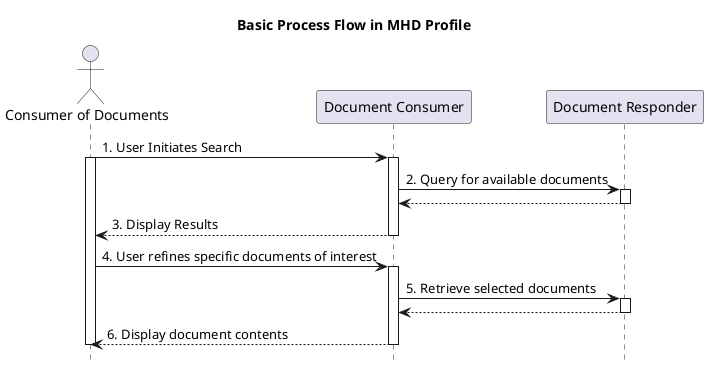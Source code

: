 @startuml
title Basic Process Flow in MHD Profile
hide footbox
actor "Consumer of Documents"
participant "Document Consumer" as DocumentConsumer
participant "Document Responder" as DocumentResponder
"Consumer of Documents" -> DocumentConsumer : 1. User Initiates Search
activate "Consumer of Documents"
activate DocumentConsumer
DocumentConsumer -> DocumentResponder : 2. Query for available documents
activate DocumentResponder
return
deactivate DocumentResponder
DocumentConsumer --> "Consumer of Documents" : 3. Display Results
deactivate DocumentConsumer
"Consumer of Documents" -> DocumentConsumer : 4. User refines specific documents of interest
activate DocumentConsumer
DocumentConsumer -> DocumentResponder : 5. Retrieve selected documents
activate DocumentResponder
return
deactivate DocumentResponder
DocumentConsumer --> "Consumer of Documents" : 6. Display document contents
deactivate "Consumer of Documents"
deactivate DocumentConsumer
@enduml
